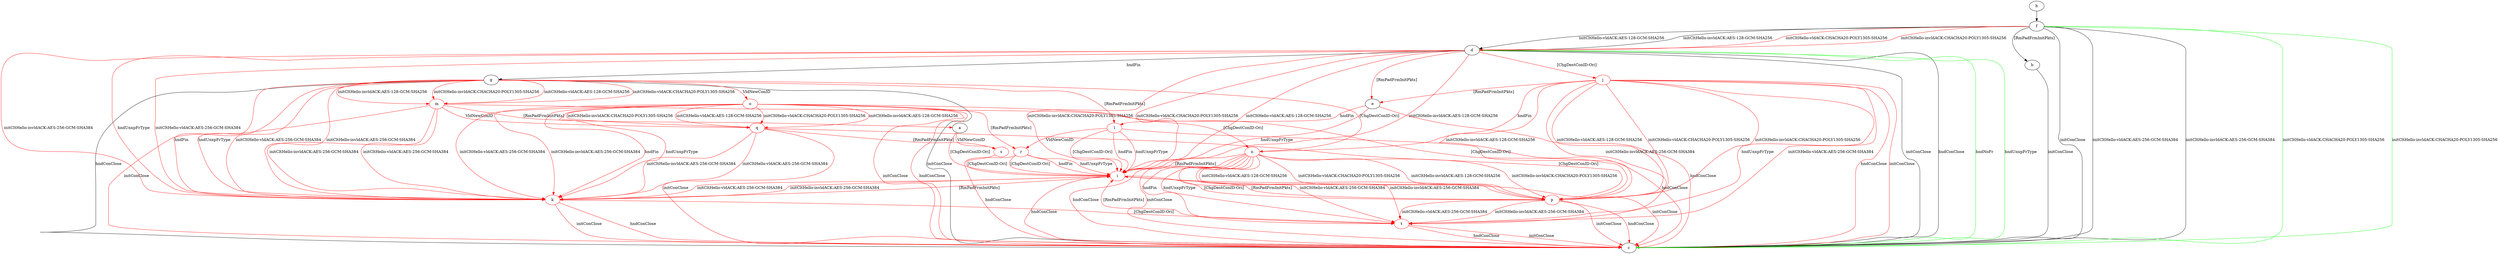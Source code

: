 digraph "" {
	i	[color=red];
	a -> i	[key=0,
		color=red,
		label="[ChgDestConID-Ori] "];
	s	[color=red];
	a -> s	[key=0,
		color=red,
		label="VldNewConID "];
	b -> c	[key=0,
		label="initConClose "];
	d -> c	[key=0,
		label="initConClose "];
	d -> c	[key=1,
		label="hndConClose "];
	d -> c	[key=2,
		color=green,
		label="hndNoFr "];
	d -> c	[key=3,
		color=green,
		label="hndUnxpFrType "];
	d -> e	[key=0,
		color=red,
		label="[RmPadFrmInitPkts] "];
	d -> g	[key=0,
		label="hndFin "];
	d -> i	[key=0,
		color=red,
		label="initCltHello-vldACK:AES-128-GCM-SHA256 "];
	d -> i	[key=1,
		color=red,
		label="initCltHello-vldACK:CHACHA20-POLY1305-SHA256 "];
	d -> i	[key=2,
		color=red,
		label="initCltHello-invldACK:AES-128-GCM-SHA256 "];
	d -> i	[key=3,
		color=red,
		label="initCltHello-invldACK:CHACHA20-POLY1305-SHA256 "];
	j	[color=red];
	d -> j	[key=0,
		color=red,
		label="[ChgDestConID-Ori] "];
	k	[color=red];
	d -> k	[key=0,
		color=red,
		label="initCltHello-vldACK:AES-256-GCM-SHA384 "];
	d -> k	[key=1,
		color=red,
		label="initCltHello-invldACK:AES-256-GCM-SHA384 "];
	d -> k	[key=2,
		color=red,
		label="hndUnxpFrType "];
	e -> c	[key=0,
		color=red,
		label="hndConClose "];
	e -> i	[key=0,
		color=red,
		label="hndUnxpFrType "];
	l	[color=red];
	e -> l	[key=0,
		color=red,
		label="hndFin "];
	f -> b	[key=0,
		label="[RmPadFrmInitPkts] "];
	f -> c	[key=0,
		label="initConClose "];
	f -> c	[key=1,
		label="initCltHello-vldACK:AES-256-GCM-SHA384 "];
	f -> c	[key=2,
		label="initCltHello-invldACK:AES-256-GCM-SHA384 "];
	f -> c	[key=3,
		color=green,
		label="initCltHello-vldACK:CHACHA20-POLY1305-SHA256 "];
	f -> c	[key=4,
		color=green,
		label="initCltHello-invldACK:CHACHA20-POLY1305-SHA256 "];
	f -> d	[key=0,
		label="initCltHello-vldACK:AES-128-GCM-SHA256 "];
	f -> d	[key=1,
		label="initCltHello-invldACK:AES-128-GCM-SHA256 "];
	f -> d	[key=2,
		color=red,
		label="initCltHello-vldACK:CHACHA20-POLY1305-SHA256 "];
	f -> d	[key=3,
		color=red,
		label="initCltHello-invldACK:CHACHA20-POLY1305-SHA256 "];
	g -> c	[key=0,
		label="initConClose "];
	g -> c	[key=1,
		label="hndConClose "];
	g -> k	[key=0,
		color=red,
		label="initCltHello-vldACK:AES-256-GCM-SHA384 "];
	g -> k	[key=1,
		color=red,
		label="initCltHello-invldACK:AES-256-GCM-SHA384 "];
	g -> k	[key=2,
		color=red,
		label="hndFin "];
	g -> k	[key=3,
		color=red,
		label="hndUnxpFrType "];
	g -> l	[key=0,
		color=red,
		label="[RmPadFrmInitPkts] "];
	m	[color=red];
	g -> m	[key=0,
		color=red,
		label="initCltHello-vldACK:AES-128-GCM-SHA256 "];
	g -> m	[key=1,
		color=red,
		label="initCltHello-vldACK:CHACHA20-POLY1305-SHA256 "];
	g -> m	[key=2,
		color=red,
		label="initCltHello-invldACK:AES-128-GCM-SHA256 "];
	g -> m	[key=3,
		color=red,
		label="initCltHello-invldACK:CHACHA20-POLY1305-SHA256 "];
	n	[color=red];
	g -> n	[key=0,
		color=red,
		label="[ChgDestConID-Ori] "];
	o	[color=red];
	g -> o	[key=0,
		color=red,
		label="VldNewConID "];
	h -> f	[key=0];
	i -> c	[key=0,
		color=red,
		label="initConClose "];
	i -> c	[key=1,
		color=red,
		label="hndConClose "];
	i -> k	[key=0,
		color=red,
		label="initCltHello-vldACK:AES-256-GCM-SHA384 "];
	i -> k	[key=1,
		color=red,
		label="initCltHello-invldACK:AES-256-GCM-SHA384 "];
	p	[color=red];
	i -> p	[key=0,
		color=red,
		label="[ChgDestConID-Ori] "];
	j -> c	[key=0,
		color=red,
		label="initConClose "];
	j -> c	[key=1,
		color=red,
		label="hndConClose "];
	j -> e	[key=0,
		color=red,
		label="[RmPadFrmInitPkts] "];
	j -> n	[key=0,
		color=red,
		label="hndFin "];
	j -> p	[key=0,
		color=red,
		label="initCltHello-vldACK:AES-128-GCM-SHA256 "];
	j -> p	[key=1,
		color=red,
		label="initCltHello-vldACK:CHACHA20-POLY1305-SHA256 "];
	j -> p	[key=2,
		color=red,
		label="initCltHello-invldACK:AES-128-GCM-SHA256 "];
	j -> p	[key=3,
		color=red,
		label="initCltHello-invldACK:CHACHA20-POLY1305-SHA256 "];
	t	[color=red];
	j -> t	[key=0,
		color=red,
		label="initCltHello-vldACK:AES-256-GCM-SHA384 "];
	j -> t	[key=1,
		color=red,
		label="initCltHello-invldACK:AES-256-GCM-SHA384 "];
	j -> t	[key=2,
		color=red,
		label="hndUnxpFrType "];
	k -> c	[key=0,
		color=red,
		label="initConClose "];
	k -> c	[key=1,
		color=red,
		label="hndConClose "];
	k -> i	[key=0,
		color=red,
		label="[RmPadFrmInitPkts] "];
	k -> t	[key=0,
		color=red,
		label="[ChgDestConID-Ori] "];
	l -> c	[key=0,
		color=red,
		label="hndConClose "];
	l -> i	[key=0,
		color=red,
		label="hndFin "];
	l -> i	[key=1,
		color=red,
		label="hndUnxpFrType "];
	l -> i	[key=2,
		color=red,
		label="[ChgDestConID-Ori] "];
	r	[color=red];
	l -> r	[key=0,
		color=red,
		label="VldNewConID "];
	m -> a	[key=0,
		color=red,
		label="[RmPadFrmInitPkts] "];
	m -> c	[key=0,
		color=red,
		label="initConClose "];
	m -> k	[key=0,
		color=red,
		label="initCltHello-vldACK:AES-256-GCM-SHA384 "];
	m -> k	[key=1,
		color=red,
		label="initCltHello-invldACK:AES-256-GCM-SHA384 "];
	m -> p	[key=0,
		color=red,
		label="[ChgDestConID-Ori] "];
	q	[color=red];
	m -> q	[key=0,
		color=red,
		label="VldNewConID "];
	n -> c	[key=0,
		color=red,
		label="initConClose "];
	n -> c	[key=1,
		color=red,
		label="hndConClose "];
	n -> i	[key=0,
		color=red,
		label="[RmPadFrmInitPkts] "];
	n -> p	[key=0,
		color=red,
		label="initCltHello-vldACK:AES-128-GCM-SHA256 "];
	n -> p	[key=1,
		color=red,
		label="initCltHello-vldACK:CHACHA20-POLY1305-SHA256 "];
	n -> p	[key=2,
		color=red,
		label="initCltHello-invldACK:AES-128-GCM-SHA256 "];
	n -> p	[key=3,
		color=red,
		label="initCltHello-invldACK:CHACHA20-POLY1305-SHA256 "];
	n -> t	[key=0,
		color=red,
		label="initCltHello-vldACK:AES-256-GCM-SHA384 "];
	n -> t	[key=1,
		color=red,
		label="initCltHello-invldACK:AES-256-GCM-SHA384 "];
	n -> t	[key=2,
		color=red,
		label="hndFin "];
	n -> t	[key=3,
		color=red,
		label="hndUnxpFrType "];
	o -> c	[key=0,
		color=red,
		label="initConClose "];
	o -> c	[key=1,
		color=red,
		label="hndConClose "];
	o -> k	[key=0,
		color=red,
		label="initCltHello-vldACK:AES-256-GCM-SHA384 "];
	o -> k	[key=1,
		color=red,
		label="initCltHello-invldACK:AES-256-GCM-SHA384 "];
	o -> k	[key=2,
		color=red,
		label="hndFin "];
	o -> k	[key=3,
		color=red,
		label="hndUnxpFrType "];
	o -> n	[key=0,
		color=red,
		label="[ChgDestConID-Ori] "];
	o -> q	[key=0,
		color=red,
		label="initCltHello-vldACK:AES-128-GCM-SHA256 "];
	o -> q	[key=1,
		color=red,
		label="initCltHello-vldACK:CHACHA20-POLY1305-SHA256 "];
	o -> q	[key=2,
		color=red,
		label="initCltHello-invldACK:AES-128-GCM-SHA256 "];
	o -> q	[key=3,
		color=red,
		label="initCltHello-invldACK:CHACHA20-POLY1305-SHA256 "];
	o -> r	[key=0,
		color=red,
		label="[RmPadFrmInitPkts] "];
	p -> c	[key=0,
		color=red,
		label="initConClose "];
	p -> c	[key=1,
		color=red,
		label="hndConClose "];
	p -> i	[key=0,
		color=red,
		label="[RmPadFrmInitPkts] "];
	p -> t	[key=0,
		color=red,
		label="initCltHello-vldACK:AES-256-GCM-SHA384 "];
	p -> t	[key=1,
		color=red,
		label="initCltHello-invldACK:AES-256-GCM-SHA384 "];
	q -> c	[key=0,
		color=red,
		label="initConClose "];
	q -> k	[key=0,
		color=red,
		label="initCltHello-vldACK:AES-256-GCM-SHA384 "];
	q -> k	[key=1,
		color=red,
		label="initCltHello-invldACK:AES-256-GCM-SHA384 "];
	q -> p	[key=0,
		color=red,
		label="[ChgDestConID-Ori] "];
	q -> s	[key=0,
		color=red,
		label="[RmPadFrmInitPkts] "];
	r -> c	[key=0,
		color=red,
		label="hndConClose "];
	r -> i	[key=0,
		color=red,
		label="hndFin "];
	r -> i	[key=1,
		color=red,
		label="hndUnxpFrType "];
	r -> i	[key=2,
		color=red,
		label="[ChgDestConID-Ori] "];
	s -> i	[key=0,
		color=red,
		label="[ChgDestConID-Ori] "];
	t -> c	[key=0,
		color=red,
		label="initConClose "];
	t -> c	[key=1,
		color=red,
		label="hndConClose "];
	t -> i	[key=0,
		color=red,
		label="[RmPadFrmInitPkts] "];
}
